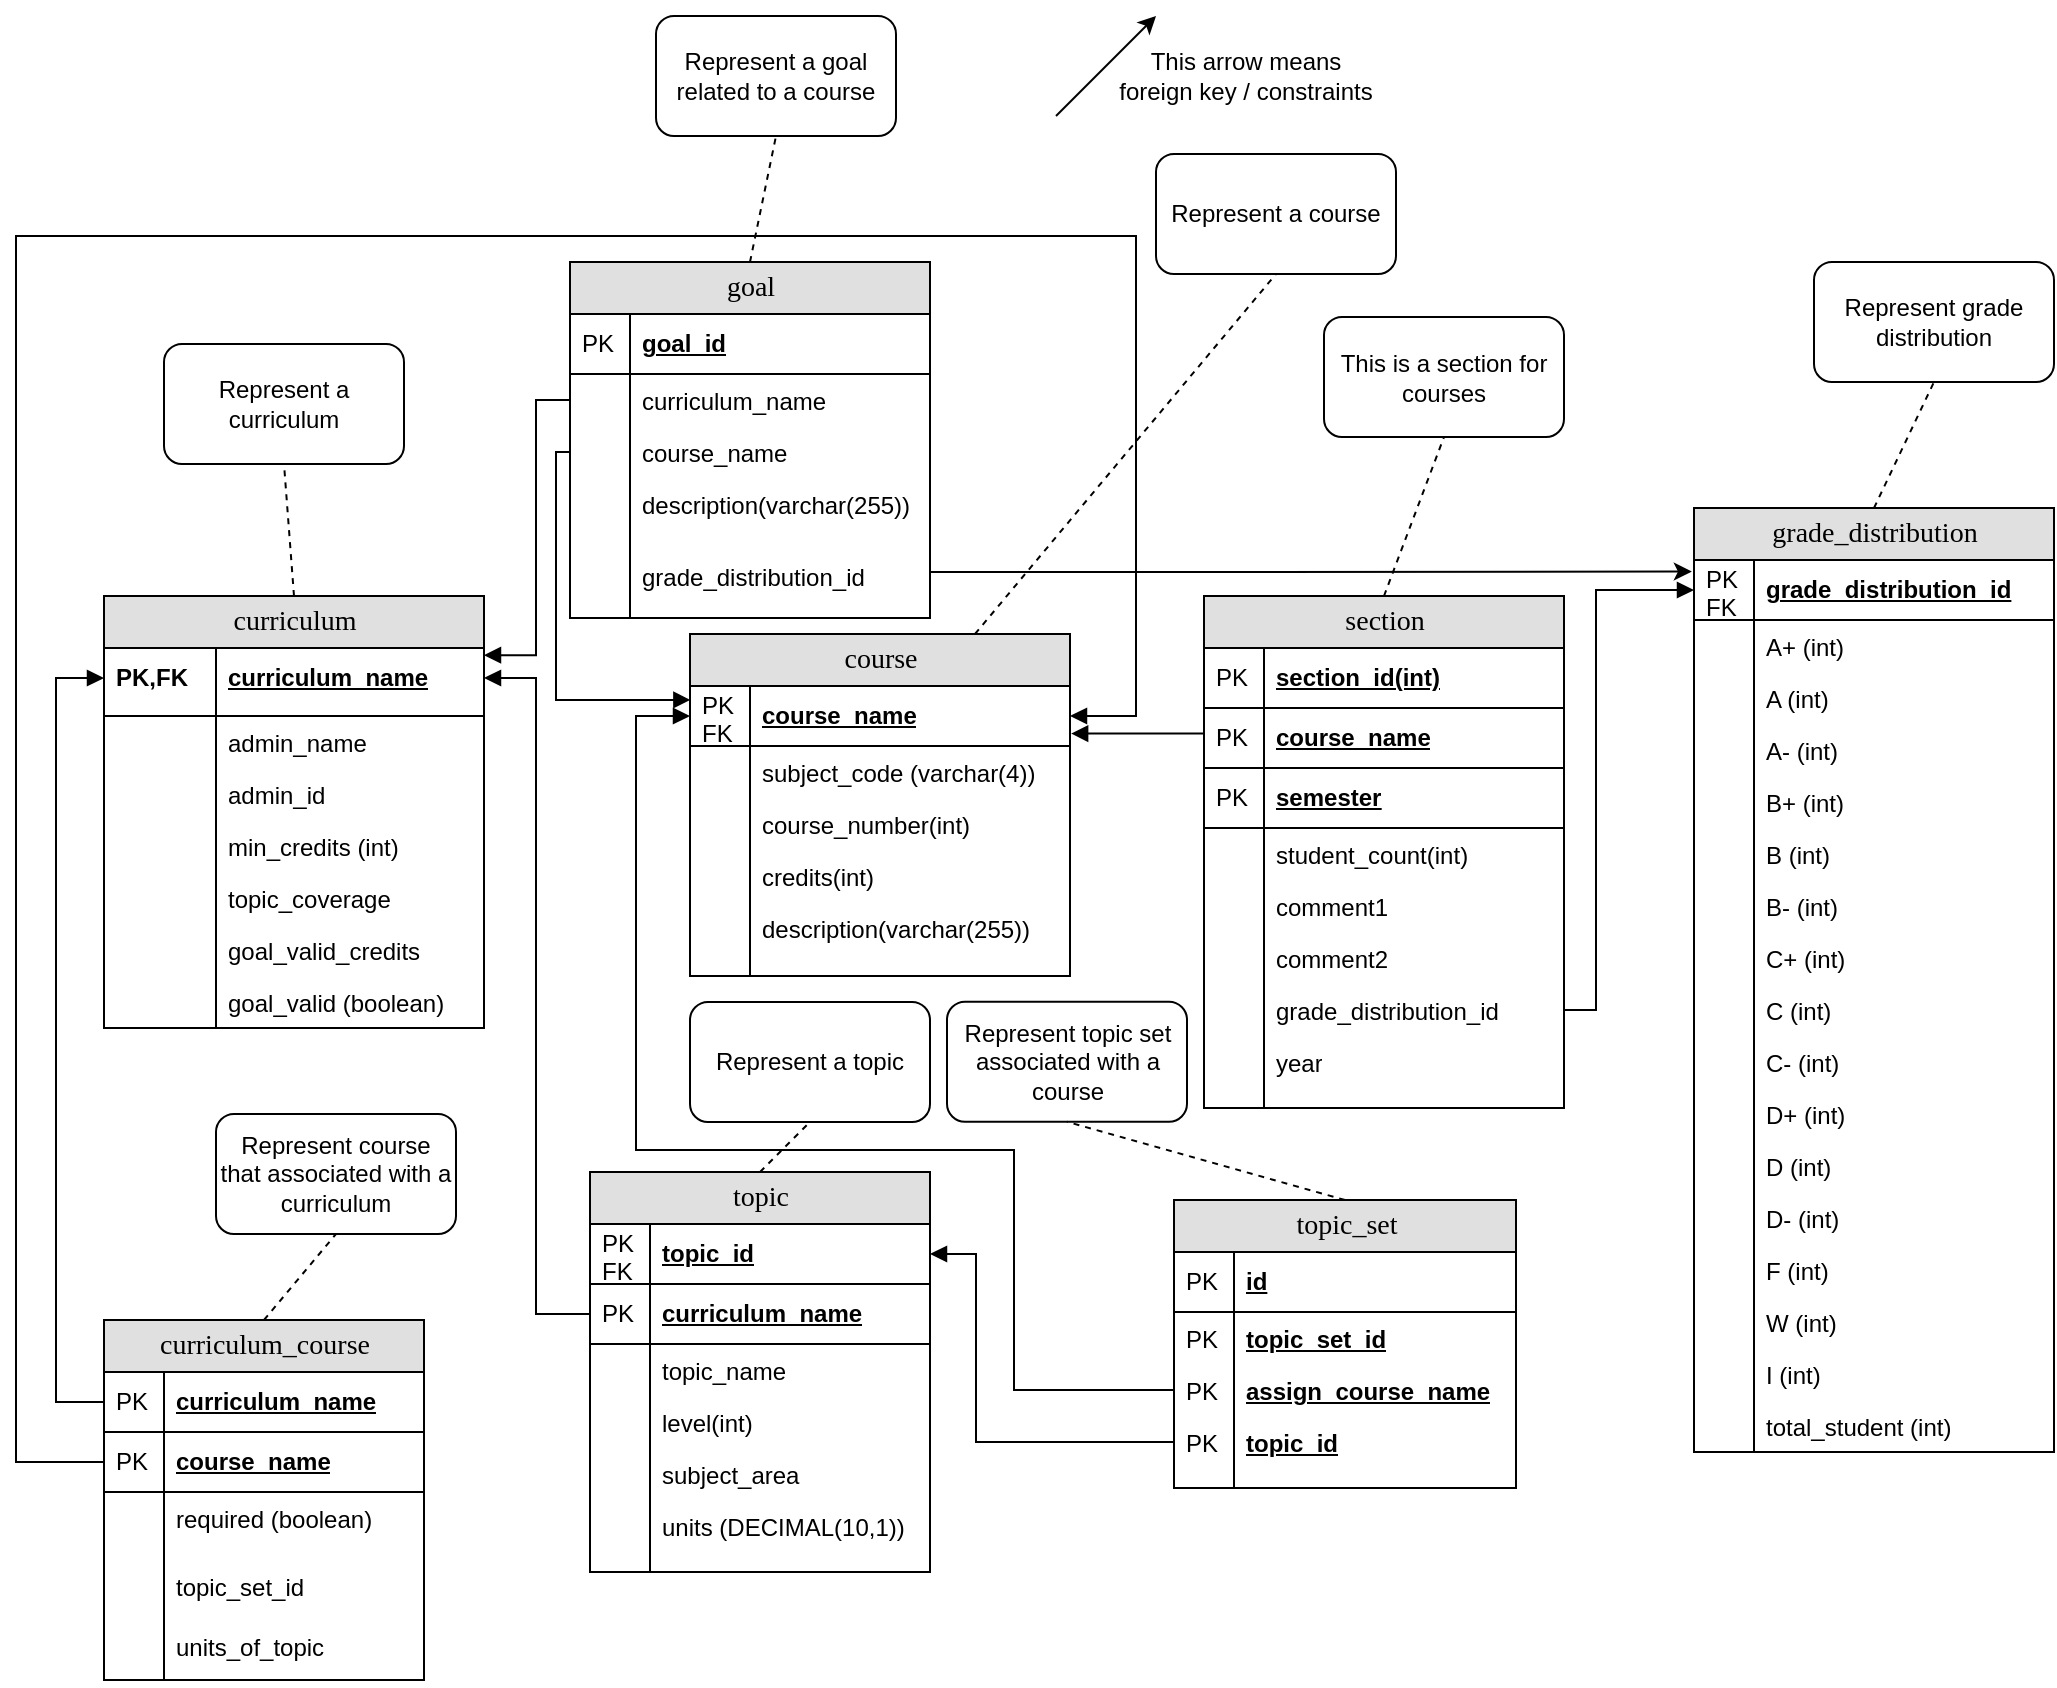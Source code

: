 <mxfile version="10.6.7"><diagram id="kvj1DBIY7q2QNVLrCE2k" name="第 1 页"><mxGraphModel dx="423" dy="550" grid="1" gridSize="10" guides="1" tooltips="1" connect="1" arrows="1" fold="1" page="1" pageScale="1" pageWidth="827" pageHeight="1169" math="0" shadow="0"><root><mxCell id="0"/><mxCell id="1" parent="0"/><mxCell id="AXNwUSOx1OEqKa5Qj3lm-1" value="curriculum" style="swimlane;html=1;fontStyle=0;childLayout=stackLayout;horizontal=1;startSize=26;fillColor=#e0e0e0;horizontalStack=0;resizeParent=1;resizeLast=0;collapsible=1;marginBottom=0;swimlaneFillColor=#ffffff;align=center;rounded=0;shadow=0;comic=0;labelBackgroundColor=none;strokeColor=#000000;strokeWidth=1;fontFamily=Verdana;fontSize=14;fontColor=#000000;" vertex="1" parent="1"><mxGeometry x="904" y="340" width="190" height="216" as="geometry"/></mxCell><mxCell id="AXNwUSOx1OEqKa5Qj3lm-2" value="curriculum_name" style="shape=partialRectangle;top=0;left=0;right=0;bottom=0;html=1;align=left;verticalAlign=middle;fillColor=none;spacingLeft=60;spacingRight=4;whiteSpace=wrap;overflow=hidden;rotatable=0;points=[[0,0.5],[1,0.5]];portConstraint=eastwest;dropTarget=0;fontStyle=5;" vertex="1" parent="AXNwUSOx1OEqKa5Qj3lm-1"><mxGeometry y="26" width="190" height="30" as="geometry"/></mxCell><mxCell id="AXNwUSOx1OEqKa5Qj3lm-3" value="PK,FK" style="shape=partialRectangle;fontStyle=1;top=0;left=0;bottom=0;html=1;fillColor=none;align=left;verticalAlign=middle;spacingLeft=4;spacingRight=4;whiteSpace=wrap;overflow=hidden;rotatable=0;points=[];portConstraint=eastwest;part=1;" vertex="1" connectable="0" parent="AXNwUSOx1OEqKa5Qj3lm-2"><mxGeometry width="56" height="30" as="geometry"/></mxCell><mxCell id="AXNwUSOx1OEqKa5Qj3lm-4" value="" style="shape=partialRectangle;top=0;left=0;right=0;bottom=1;html=1;align=left;verticalAlign=middle;fillColor=none;spacingLeft=60;spacingRight=4;whiteSpace=wrap;overflow=hidden;rotatable=0;points=[[0,0.5],[1,0.5]];portConstraint=eastwest;dropTarget=0;fontStyle=5;" vertex="1" parent="AXNwUSOx1OEqKa5Qj3lm-1"><mxGeometry y="56" width="190" height="4" as="geometry"/></mxCell><mxCell id="AXNwUSOx1OEqKa5Qj3lm-5" value="" style="shape=partialRectangle;fontStyle=1;top=0;left=0;bottom=0;html=1;fillColor=none;align=left;verticalAlign=middle;spacingLeft=4;spacingRight=4;whiteSpace=wrap;overflow=hidden;rotatable=0;points=[];portConstraint=eastwest;part=1;" vertex="1" connectable="0" parent="AXNwUSOx1OEqKa5Qj3lm-4"><mxGeometry width="56" height="4" as="geometry"/></mxCell><mxCell id="AXNwUSOx1OEqKa5Qj3lm-6" value="admin_name" style="shape=partialRectangle;top=0;left=0;right=0;bottom=0;html=1;align=left;verticalAlign=top;fillColor=none;spacingLeft=60;spacingRight=4;whiteSpace=wrap;overflow=hidden;rotatable=0;points=[[0,0.5],[1,0.5]];portConstraint=eastwest;dropTarget=0;" vertex="1" parent="AXNwUSOx1OEqKa5Qj3lm-1"><mxGeometry y="60" width="190" height="26" as="geometry"/></mxCell><mxCell id="AXNwUSOx1OEqKa5Qj3lm-7" value="" style="shape=partialRectangle;top=0;left=0;bottom=0;html=1;fillColor=none;align=left;verticalAlign=top;spacingLeft=4;spacingRight=4;whiteSpace=wrap;overflow=hidden;rotatable=0;points=[];portConstraint=eastwest;part=1;" vertex="1" connectable="0" parent="AXNwUSOx1OEqKa5Qj3lm-6"><mxGeometry width="56" height="26" as="geometry"/></mxCell><mxCell id="AXNwUSOx1OEqKa5Qj3lm-8" value="admin_id" style="shape=partialRectangle;top=0;left=0;right=0;bottom=0;html=1;align=left;verticalAlign=top;fillColor=none;spacingLeft=60;spacingRight=4;whiteSpace=wrap;overflow=hidden;rotatable=0;points=[[0,0.5],[1,0.5]];portConstraint=eastwest;dropTarget=0;" vertex="1" parent="AXNwUSOx1OEqKa5Qj3lm-1"><mxGeometry y="86" width="190" height="26" as="geometry"/></mxCell><mxCell id="AXNwUSOx1OEqKa5Qj3lm-9" value="" style="shape=partialRectangle;top=0;left=0;bottom=0;html=1;fillColor=none;align=left;verticalAlign=top;spacingLeft=4;spacingRight=4;whiteSpace=wrap;overflow=hidden;rotatable=0;points=[];portConstraint=eastwest;part=1;" vertex="1" connectable="0" parent="AXNwUSOx1OEqKa5Qj3lm-8"><mxGeometry width="56" height="26" as="geometry"/></mxCell><mxCell id="AXNwUSOx1OEqKa5Qj3lm-10" value="min_credits (int)" style="shape=partialRectangle;top=0;left=0;right=0;bottom=0;html=1;align=left;verticalAlign=top;fillColor=none;spacingLeft=60;spacingRight=4;whiteSpace=wrap;overflow=hidden;rotatable=0;points=[[0,0.5],[1,0.5]];portConstraint=eastwest;dropTarget=0;" vertex="1" parent="AXNwUSOx1OEqKa5Qj3lm-1"><mxGeometry y="112" width="190" height="26" as="geometry"/></mxCell><mxCell id="AXNwUSOx1OEqKa5Qj3lm-11" value="" style="shape=partialRectangle;top=0;left=0;bottom=0;html=1;fillColor=none;align=left;verticalAlign=top;spacingLeft=4;spacingRight=4;whiteSpace=wrap;overflow=hidden;rotatable=0;points=[];portConstraint=eastwest;part=1;" vertex="1" connectable="0" parent="AXNwUSOx1OEqKa5Qj3lm-10"><mxGeometry width="56" height="26" as="geometry"/></mxCell><mxCell id="AXNwUSOx1OEqKa5Qj3lm-12" value="topic_coverage" style="shape=partialRectangle;top=0;left=0;right=0;bottom=0;html=1;align=left;verticalAlign=top;fillColor=none;spacingLeft=60;spacingRight=4;whiteSpace=wrap;overflow=hidden;rotatable=0;points=[[0,0.5],[1,0.5]];portConstraint=eastwest;dropTarget=0;" vertex="1" parent="AXNwUSOx1OEqKa5Qj3lm-1"><mxGeometry y="138" width="190" height="26" as="geometry"/></mxCell><mxCell id="AXNwUSOx1OEqKa5Qj3lm-13" value="" style="shape=partialRectangle;top=0;left=0;bottom=0;html=1;fillColor=none;align=left;verticalAlign=top;spacingLeft=4;spacingRight=4;whiteSpace=wrap;overflow=hidden;rotatable=0;points=[];portConstraint=eastwest;part=1;" vertex="1" connectable="0" parent="AXNwUSOx1OEqKa5Qj3lm-12"><mxGeometry width="56" height="26" as="geometry"/></mxCell><mxCell id="AXNwUSOx1OEqKa5Qj3lm-14" value="goal_valid_credits" style="shape=partialRectangle;top=0;left=0;right=0;bottom=0;html=1;align=left;verticalAlign=top;fillColor=none;spacingLeft=60;spacingRight=4;whiteSpace=wrap;overflow=hidden;rotatable=0;points=[[0,0.5],[1,0.5]];portConstraint=eastwest;dropTarget=0;" vertex="1" parent="AXNwUSOx1OEqKa5Qj3lm-1"><mxGeometry y="164" width="190" height="26" as="geometry"/></mxCell><mxCell id="AXNwUSOx1OEqKa5Qj3lm-15" value="" style="shape=partialRectangle;top=0;left=0;bottom=0;html=1;fillColor=none;align=left;verticalAlign=top;spacingLeft=4;spacingRight=4;whiteSpace=wrap;overflow=hidden;rotatable=0;points=[];portConstraint=eastwest;part=1;" vertex="1" connectable="0" parent="AXNwUSOx1OEqKa5Qj3lm-14"><mxGeometry width="56" height="26" as="geometry"/></mxCell><mxCell id="AXNwUSOx1OEqKa5Qj3lm-16" value="goal_valid (boolean)" style="shape=partialRectangle;top=0;left=0;right=0;bottom=0;html=1;align=left;verticalAlign=top;fillColor=none;spacingLeft=60;spacingRight=4;whiteSpace=wrap;overflow=hidden;rotatable=0;points=[[0,0.5],[1,0.5]];portConstraint=eastwest;dropTarget=0;" vertex="1" parent="AXNwUSOx1OEqKa5Qj3lm-1"><mxGeometry y="190" width="190" height="26" as="geometry"/></mxCell><mxCell id="AXNwUSOx1OEqKa5Qj3lm-17" value="" style="shape=partialRectangle;top=0;left=0;bottom=0;html=1;fillColor=none;align=left;verticalAlign=top;spacingLeft=4;spacingRight=4;whiteSpace=wrap;overflow=hidden;rotatable=0;points=[];portConstraint=eastwest;part=1;" vertex="1" connectable="0" parent="AXNwUSOx1OEqKa5Qj3lm-16"><mxGeometry width="56" height="26" as="geometry"/></mxCell><mxCell id="AXNwUSOx1OEqKa5Qj3lm-18" value="course" style="swimlane;html=1;fontStyle=0;childLayout=stackLayout;horizontal=1;startSize=26;fillColor=#e0e0e0;horizontalStack=0;resizeParent=1;resizeLast=0;collapsible=1;marginBottom=0;swimlaneFillColor=#ffffff;align=center;rounded=0;shadow=0;comic=0;labelBackgroundColor=none;strokeColor=#000000;strokeWidth=1;fontFamily=Verdana;fontSize=14;fontColor=#000000;swimlaneLine=1;" vertex="1" parent="1"><mxGeometry x="1197" y="359" width="190" height="171" as="geometry"/></mxCell><mxCell id="AXNwUSOx1OEqKa5Qj3lm-19" value="course_name&lt;br&gt;" style="shape=partialRectangle;top=0;left=0;right=0;bottom=1;html=1;align=left;verticalAlign=middle;fillColor=none;spacingLeft=34;spacingRight=4;whiteSpace=wrap;overflow=hidden;rotatable=0;points=[[0,0.5],[1,0.5]];portConstraint=eastwest;dropTarget=0;fontStyle=5;" vertex="1" parent="AXNwUSOx1OEqKa5Qj3lm-18"><mxGeometry y="26" width="190" height="30" as="geometry"/></mxCell><mxCell id="AXNwUSOx1OEqKa5Qj3lm-20" value="PK&lt;br&gt;FK&lt;br&gt;" style="shape=partialRectangle;top=0;left=0;bottom=0;html=1;fillColor=none;align=left;verticalAlign=middle;spacingLeft=4;spacingRight=4;whiteSpace=wrap;overflow=hidden;rotatable=0;points=[];portConstraint=eastwest;part=1;" vertex="1" connectable="0" parent="AXNwUSOx1OEqKa5Qj3lm-19"><mxGeometry width="30" height="30" as="geometry"/></mxCell><mxCell id="AXNwUSOx1OEqKa5Qj3lm-21" value="subject_code (varchar(4))" style="shape=partialRectangle;top=0;left=0;right=0;bottom=0;html=1;align=left;verticalAlign=top;fillColor=none;spacingLeft=34;spacingRight=4;whiteSpace=wrap;overflow=hidden;rotatable=0;points=[[0,0.5],[1,0.5]];portConstraint=eastwest;dropTarget=0;" vertex="1" parent="AXNwUSOx1OEqKa5Qj3lm-18"><mxGeometry y="56" width="190" height="26" as="geometry"/></mxCell><mxCell id="AXNwUSOx1OEqKa5Qj3lm-22" value="" style="shape=partialRectangle;top=0;left=0;bottom=0;html=1;fillColor=none;align=left;verticalAlign=top;spacingLeft=4;spacingRight=4;whiteSpace=wrap;overflow=hidden;rotatable=0;points=[];portConstraint=eastwest;part=1;" vertex="1" connectable="0" parent="AXNwUSOx1OEqKa5Qj3lm-21"><mxGeometry width="30" height="26" as="geometry"/></mxCell><mxCell id="AXNwUSOx1OEqKa5Qj3lm-23" value="course_number(int)" style="shape=partialRectangle;top=0;left=0;right=0;bottom=0;html=1;align=left;verticalAlign=top;fillColor=none;spacingLeft=34;spacingRight=4;whiteSpace=wrap;overflow=hidden;rotatable=0;points=[[0,0.5],[1,0.5]];portConstraint=eastwest;dropTarget=0;" vertex="1" parent="AXNwUSOx1OEqKa5Qj3lm-18"><mxGeometry y="82" width="190" height="26" as="geometry"/></mxCell><mxCell id="AXNwUSOx1OEqKa5Qj3lm-24" value="" style="shape=partialRectangle;top=0;left=0;bottom=0;html=1;fillColor=none;align=left;verticalAlign=top;spacingLeft=4;spacingRight=4;whiteSpace=wrap;overflow=hidden;rotatable=0;points=[];portConstraint=eastwest;part=1;" vertex="1" connectable="0" parent="AXNwUSOx1OEqKa5Qj3lm-23"><mxGeometry width="30" height="26" as="geometry"/></mxCell><mxCell id="AXNwUSOx1OEqKa5Qj3lm-25" value="credits(int)" style="shape=partialRectangle;top=0;left=0;right=0;bottom=0;html=1;align=left;verticalAlign=top;fillColor=none;spacingLeft=34;spacingRight=4;whiteSpace=wrap;overflow=hidden;rotatable=0;points=[[0,0.5],[1,0.5]];portConstraint=eastwest;dropTarget=0;" vertex="1" parent="AXNwUSOx1OEqKa5Qj3lm-18"><mxGeometry y="108" width="190" height="26" as="geometry"/></mxCell><mxCell id="AXNwUSOx1OEqKa5Qj3lm-26" value="" style="shape=partialRectangle;top=0;left=0;bottom=0;html=1;fillColor=none;align=left;verticalAlign=top;spacingLeft=4;spacingRight=4;whiteSpace=wrap;overflow=hidden;rotatable=0;points=[];portConstraint=eastwest;part=1;" vertex="1" connectable="0" parent="AXNwUSOx1OEqKa5Qj3lm-25"><mxGeometry width="30" height="26" as="geometry"/></mxCell><mxCell id="AXNwUSOx1OEqKa5Qj3lm-27" value="description(varchar(255))&lt;br&gt;&lt;br&gt;" style="shape=partialRectangle;top=0;left=0;right=0;bottom=0;html=1;align=left;verticalAlign=top;fillColor=none;spacingLeft=34;spacingRight=4;whiteSpace=wrap;overflow=hidden;rotatable=0;points=[[0,0.5],[1,0.5]];portConstraint=eastwest;dropTarget=0;" vertex="1" parent="AXNwUSOx1OEqKa5Qj3lm-18"><mxGeometry y="134" width="190" height="26" as="geometry"/></mxCell><mxCell id="AXNwUSOx1OEqKa5Qj3lm-28" value="" style="shape=partialRectangle;top=0;left=0;bottom=0;html=1;fillColor=none;align=left;verticalAlign=top;spacingLeft=4;spacingRight=4;whiteSpace=wrap;overflow=hidden;rotatable=0;points=[];portConstraint=eastwest;part=1;" vertex="1" connectable="0" parent="AXNwUSOx1OEqKa5Qj3lm-27"><mxGeometry width="30" height="26" as="geometry"/></mxCell><mxCell id="AXNwUSOx1OEqKa5Qj3lm-29" value="" style="shape=partialRectangle;top=0;left=0;right=0;bottom=0;html=1;align=left;verticalAlign=top;fillColor=none;spacingLeft=34;spacingRight=4;whiteSpace=wrap;overflow=hidden;rotatable=0;points=[[0,0.5],[1,0.5]];portConstraint=eastwest;dropTarget=0;" vertex="1" parent="AXNwUSOx1OEqKa5Qj3lm-18"><mxGeometry y="160" width="190" height="10" as="geometry"/></mxCell><mxCell id="AXNwUSOx1OEqKa5Qj3lm-30" value="" style="shape=partialRectangle;top=0;left=0;bottom=0;html=1;fillColor=none;align=left;verticalAlign=top;spacingLeft=4;spacingRight=4;whiteSpace=wrap;overflow=hidden;rotatable=0;points=[];portConstraint=eastwest;part=1;" vertex="1" connectable="0" parent="AXNwUSOx1OEqKa5Qj3lm-29"><mxGeometry width="30" height="10" as="geometry"/></mxCell><mxCell id="AXNwUSOx1OEqKa5Qj3lm-31" value="topic" style="swimlane;html=1;fontStyle=0;childLayout=stackLayout;horizontal=1;startSize=26;fillColor=#e0e0e0;horizontalStack=0;resizeParent=1;resizeLast=0;collapsible=1;marginBottom=0;swimlaneFillColor=#ffffff;align=center;rounded=0;shadow=0;comic=0;labelBackgroundColor=none;strokeColor=#000000;strokeWidth=1;fontFamily=Verdana;fontSize=14;fontColor=#000000;" vertex="1" parent="1"><mxGeometry x="1147" y="628" width="170" height="200" as="geometry"/></mxCell><mxCell id="AXNwUSOx1OEqKa5Qj3lm-32" value="topic_id&lt;br&gt;" style="shape=partialRectangle;top=0;left=0;right=0;bottom=1;html=1;align=left;verticalAlign=middle;fillColor=none;spacingLeft=34;spacingRight=4;whiteSpace=wrap;overflow=hidden;rotatable=0;points=[[0,0.5],[1,0.5]];portConstraint=eastwest;dropTarget=0;fontStyle=5;" vertex="1" parent="AXNwUSOx1OEqKa5Qj3lm-31"><mxGeometry y="26" width="170" height="30" as="geometry"/></mxCell><mxCell id="AXNwUSOx1OEqKa5Qj3lm-33" value="PK&lt;br&gt;FK&lt;br&gt;" style="shape=partialRectangle;top=0;left=0;bottom=0;html=1;fillColor=none;align=left;verticalAlign=middle;spacingLeft=4;spacingRight=4;whiteSpace=wrap;overflow=hidden;rotatable=0;points=[];portConstraint=eastwest;part=1;" vertex="1" connectable="0" parent="AXNwUSOx1OEqKa5Qj3lm-32"><mxGeometry width="30" height="30" as="geometry"/></mxCell><mxCell id="AXNwUSOx1OEqKa5Qj3lm-34" value="curriculum_name&lt;br&gt;" style="shape=partialRectangle;top=0;left=0;right=0;bottom=1;html=1;align=left;verticalAlign=middle;fillColor=none;spacingLeft=34;spacingRight=4;whiteSpace=wrap;overflow=hidden;rotatable=0;points=[[0,0.5],[1,0.5]];portConstraint=eastwest;dropTarget=0;fontStyle=5;" vertex="1" parent="AXNwUSOx1OEqKa5Qj3lm-31"><mxGeometry y="56" width="170" height="30" as="geometry"/></mxCell><mxCell id="AXNwUSOx1OEqKa5Qj3lm-35" value="PK&lt;br&gt;" style="shape=partialRectangle;top=0;left=0;bottom=0;html=1;fillColor=none;align=left;verticalAlign=middle;spacingLeft=4;spacingRight=4;whiteSpace=wrap;overflow=hidden;rotatable=0;points=[];portConstraint=eastwest;part=1;" vertex="1" connectable="0" parent="AXNwUSOx1OEqKa5Qj3lm-34"><mxGeometry width="30" height="30" as="geometry"/></mxCell><mxCell id="AXNwUSOx1OEqKa5Qj3lm-36" value="topic_name" style="shape=partialRectangle;top=0;left=0;right=0;bottom=0;html=1;align=left;verticalAlign=top;fillColor=none;spacingLeft=34;spacingRight=4;whiteSpace=wrap;overflow=hidden;rotatable=0;points=[[0,0.5],[1,0.5]];portConstraint=eastwest;dropTarget=0;" vertex="1" parent="AXNwUSOx1OEqKa5Qj3lm-31"><mxGeometry y="86" width="170" height="26" as="geometry"/></mxCell><mxCell id="AXNwUSOx1OEqKa5Qj3lm-37" value="" style="shape=partialRectangle;top=0;left=0;bottom=0;html=1;fillColor=none;align=left;verticalAlign=top;spacingLeft=4;spacingRight=4;whiteSpace=wrap;overflow=hidden;rotatable=0;points=[];portConstraint=eastwest;part=1;" vertex="1" connectable="0" parent="AXNwUSOx1OEqKa5Qj3lm-36"><mxGeometry width="30" height="26" as="geometry"/></mxCell><mxCell id="AXNwUSOx1OEqKa5Qj3lm-38" value="level(int)" style="shape=partialRectangle;top=0;left=0;right=0;bottom=0;html=1;align=left;verticalAlign=top;fillColor=none;spacingLeft=34;spacingRight=4;whiteSpace=wrap;overflow=hidden;rotatable=0;points=[[0,0.5],[1,0.5]];portConstraint=eastwest;dropTarget=0;" vertex="1" parent="AXNwUSOx1OEqKa5Qj3lm-31"><mxGeometry y="112" width="170" height="26" as="geometry"/></mxCell><mxCell id="AXNwUSOx1OEqKa5Qj3lm-39" value="" style="shape=partialRectangle;top=0;left=0;bottom=0;html=1;fillColor=none;align=left;verticalAlign=top;spacingLeft=4;spacingRight=4;whiteSpace=wrap;overflow=hidden;rotatable=0;points=[];portConstraint=eastwest;part=1;" vertex="1" connectable="0" parent="AXNwUSOx1OEqKa5Qj3lm-38"><mxGeometry width="30" height="26" as="geometry"/></mxCell><mxCell id="AXNwUSOx1OEqKa5Qj3lm-40" value="subject_area" style="shape=partialRectangle;top=0;left=0;right=0;bottom=0;html=1;align=left;verticalAlign=top;fillColor=none;spacingLeft=34;spacingRight=4;whiteSpace=wrap;overflow=hidden;rotatable=0;points=[[0,0.5],[1,0.5]];portConstraint=eastwest;dropTarget=0;" vertex="1" parent="AXNwUSOx1OEqKa5Qj3lm-31"><mxGeometry y="138" width="170" height="26" as="geometry"/></mxCell><mxCell id="AXNwUSOx1OEqKa5Qj3lm-41" value="" style="shape=partialRectangle;top=0;left=0;bottom=0;html=1;fillColor=none;align=left;verticalAlign=top;spacingLeft=4;spacingRight=4;whiteSpace=wrap;overflow=hidden;rotatable=0;points=[];portConstraint=eastwest;part=1;" vertex="1" connectable="0" parent="AXNwUSOx1OEqKa5Qj3lm-40"><mxGeometry width="30" height="26" as="geometry"/></mxCell><mxCell id="AXNwUSOx1OEqKa5Qj3lm-42" value="units (DECIMAL(10,1))" style="shape=partialRectangle;top=0;left=0;right=0;bottom=0;html=1;align=left;verticalAlign=top;fillColor=none;spacingLeft=34;spacingRight=4;whiteSpace=wrap;overflow=hidden;rotatable=0;points=[[0,0.5],[1,0.5]];portConstraint=eastwest;dropTarget=0;" vertex="1" parent="AXNwUSOx1OEqKa5Qj3lm-31"><mxGeometry y="164" width="170" height="26" as="geometry"/></mxCell><mxCell id="AXNwUSOx1OEqKa5Qj3lm-43" value="" style="shape=partialRectangle;top=0;left=0;bottom=0;html=1;fillColor=none;align=left;verticalAlign=top;spacingLeft=4;spacingRight=4;whiteSpace=wrap;overflow=hidden;rotatable=0;points=[];portConstraint=eastwest;part=1;" vertex="1" connectable="0" parent="AXNwUSOx1OEqKa5Qj3lm-42"><mxGeometry width="30" height="26" as="geometry"/></mxCell><mxCell id="AXNwUSOx1OEqKa5Qj3lm-44" value="" style="shape=partialRectangle;top=0;left=0;right=0;bottom=0;html=1;align=left;verticalAlign=top;fillColor=none;spacingLeft=34;spacingRight=4;whiteSpace=wrap;overflow=hidden;rotatable=0;points=[[0,0.5],[1,0.5]];portConstraint=eastwest;dropTarget=0;" vertex="1" parent="AXNwUSOx1OEqKa5Qj3lm-31"><mxGeometry y="190" width="170" height="10" as="geometry"/></mxCell><mxCell id="AXNwUSOx1OEqKa5Qj3lm-45" value="" style="shape=partialRectangle;top=0;left=0;bottom=0;html=1;fillColor=none;align=left;verticalAlign=top;spacingLeft=4;spacingRight=4;whiteSpace=wrap;overflow=hidden;rotatable=0;points=[];portConstraint=eastwest;part=1;" vertex="1" connectable="0" parent="AXNwUSOx1OEqKa5Qj3lm-44"><mxGeometry width="30" height="10" as="geometry"/></mxCell><mxCell id="AXNwUSOx1OEqKa5Qj3lm-46" value="topic_set" style="swimlane;html=1;fontStyle=0;childLayout=stackLayout;horizontal=1;startSize=26;fillColor=#e0e0e0;horizontalStack=0;resizeParent=1;resizeLast=0;collapsible=1;marginBottom=0;swimlaneFillColor=#ffffff;align=center;rounded=0;shadow=0;comic=0;labelBackgroundColor=none;strokeColor=#000000;strokeWidth=1;fontFamily=Verdana;fontSize=14;fontColor=#000000;" vertex="1" parent="1"><mxGeometry x="1439" y="642" width="171" height="144" as="geometry"/></mxCell><mxCell id="AXNwUSOx1OEqKa5Qj3lm-47" value="id" style="shape=partialRectangle;top=0;left=0;right=0;bottom=1;html=1;align=left;verticalAlign=middle;fillColor=none;spacingLeft=34;spacingRight=4;whiteSpace=wrap;overflow=hidden;rotatable=0;points=[[0,0.5],[1,0.5]];portConstraint=eastwest;dropTarget=0;fontStyle=5;" vertex="1" parent="AXNwUSOx1OEqKa5Qj3lm-46"><mxGeometry y="26" width="171" height="30" as="geometry"/></mxCell><mxCell id="AXNwUSOx1OEqKa5Qj3lm-48" value="PK&lt;br&gt;" style="shape=partialRectangle;top=0;left=0;bottom=0;html=1;fillColor=none;align=left;verticalAlign=middle;spacingLeft=4;spacingRight=4;whiteSpace=wrap;overflow=hidden;rotatable=0;points=[];portConstraint=eastwest;part=1;" vertex="1" connectable="0" parent="AXNwUSOx1OEqKa5Qj3lm-47"><mxGeometry width="30" height="30" as="geometry"/></mxCell><mxCell id="AXNwUSOx1OEqKa5Qj3lm-49" value="topic_set_id&lt;br&gt;" style="shape=partialRectangle;top=0;left=0;right=0;bottom=0;html=1;align=left;verticalAlign=top;fillColor=none;spacingLeft=34;spacingRight=4;whiteSpace=wrap;overflow=hidden;rotatable=0;points=[[0,0.5],[1,0.5]];portConstraint=eastwest;dropTarget=0;fontStyle=5" vertex="1" parent="AXNwUSOx1OEqKa5Qj3lm-46"><mxGeometry y="56" width="171" height="26" as="geometry"/></mxCell><mxCell id="AXNwUSOx1OEqKa5Qj3lm-50" value="PK" style="shape=partialRectangle;top=0;left=0;bottom=0;html=1;fillColor=none;align=left;verticalAlign=top;spacingLeft=4;spacingRight=4;whiteSpace=wrap;overflow=hidden;rotatable=0;points=[];portConstraint=eastwest;part=1;" vertex="1" connectable="0" parent="AXNwUSOx1OEqKa5Qj3lm-49"><mxGeometry width="30" height="26" as="geometry"/></mxCell><mxCell id="AXNwUSOx1OEqKa5Qj3lm-51" value="assign_course_name&lt;br&gt;" style="shape=partialRectangle;top=0;left=0;right=0;bottom=0;html=1;align=left;verticalAlign=top;fillColor=none;spacingLeft=34;spacingRight=4;whiteSpace=wrap;overflow=hidden;rotatable=0;points=[[0,0.5],[1,0.5]];portConstraint=eastwest;dropTarget=0;fontStyle=5" vertex="1" parent="AXNwUSOx1OEqKa5Qj3lm-46"><mxGeometry y="82" width="171" height="26" as="geometry"/></mxCell><mxCell id="AXNwUSOx1OEqKa5Qj3lm-52" value="PK" style="shape=partialRectangle;top=0;left=0;bottom=0;html=1;fillColor=none;align=left;verticalAlign=top;spacingLeft=4;spacingRight=4;whiteSpace=wrap;overflow=hidden;rotatable=0;points=[];portConstraint=eastwest;part=1;" vertex="1" connectable="0" parent="AXNwUSOx1OEqKa5Qj3lm-51"><mxGeometry width="30" height="26" as="geometry"/></mxCell><mxCell id="AXNwUSOx1OEqKa5Qj3lm-53" value="topic_id&lt;br&gt;" style="shape=partialRectangle;top=0;left=0;right=0;bottom=0;html=1;align=left;verticalAlign=top;fillColor=none;spacingLeft=34;spacingRight=4;whiteSpace=wrap;overflow=hidden;rotatable=0;points=[[0,0.5],[1,0.5]];portConstraint=eastwest;dropTarget=0;fontStyle=5" vertex="1" parent="AXNwUSOx1OEqKa5Qj3lm-46"><mxGeometry y="108" width="171" height="26" as="geometry"/></mxCell><mxCell id="AXNwUSOx1OEqKa5Qj3lm-54" value="PK" style="shape=partialRectangle;top=0;left=0;bottom=0;html=1;fillColor=none;align=left;verticalAlign=top;spacingLeft=4;spacingRight=4;whiteSpace=wrap;overflow=hidden;rotatable=0;points=[];portConstraint=eastwest;part=1;" vertex="1" connectable="0" parent="AXNwUSOx1OEqKa5Qj3lm-53"><mxGeometry width="30" height="26" as="geometry"/></mxCell><mxCell id="AXNwUSOx1OEqKa5Qj3lm-55" value="" style="shape=partialRectangle;top=0;left=0;right=0;bottom=0;html=1;align=left;verticalAlign=top;fillColor=none;spacingLeft=34;spacingRight=4;whiteSpace=wrap;overflow=hidden;rotatable=0;points=[[0,0.5],[1,0.5]];portConstraint=eastwest;dropTarget=0;" vertex="1" parent="AXNwUSOx1OEqKa5Qj3lm-46"><mxGeometry y="134" width="171" height="10" as="geometry"/></mxCell><mxCell id="AXNwUSOx1OEqKa5Qj3lm-56" value="" style="shape=partialRectangle;top=0;left=0;bottom=0;html=1;fillColor=none;align=left;verticalAlign=top;spacingLeft=4;spacingRight=4;whiteSpace=wrap;overflow=hidden;rotatable=0;points=[];portConstraint=eastwest;part=1;" vertex="1" connectable="0" parent="AXNwUSOx1OEqKa5Qj3lm-55"><mxGeometry width="30" height="10" as="geometry"/></mxCell><mxCell id="AXNwUSOx1OEqKa5Qj3lm-57" value="curriculum_course" style="swimlane;html=1;fontStyle=0;childLayout=stackLayout;horizontal=1;startSize=26;fillColor=#e0e0e0;horizontalStack=0;resizeParent=1;resizeLast=0;collapsible=1;marginBottom=0;swimlaneFillColor=#ffffff;align=center;rounded=0;shadow=0;comic=0;labelBackgroundColor=none;strokeColor=#000000;strokeWidth=1;fontFamily=Verdana;fontSize=14;fontColor=#000000;" vertex="1" parent="1"><mxGeometry x="904" y="702" width="160" height="180" as="geometry"/></mxCell><mxCell id="AXNwUSOx1OEqKa5Qj3lm-58" value="curriculum_name&lt;br&gt;" style="shape=partialRectangle;top=0;left=0;right=0;bottom=1;html=1;align=left;verticalAlign=middle;fillColor=none;spacingLeft=34;spacingRight=4;whiteSpace=wrap;overflow=hidden;rotatable=0;points=[[0,0.5],[1,0.5]];portConstraint=eastwest;dropTarget=0;fontStyle=5;" vertex="1" parent="AXNwUSOx1OEqKa5Qj3lm-57"><mxGeometry y="26" width="160" height="30" as="geometry"/></mxCell><mxCell id="AXNwUSOx1OEqKa5Qj3lm-59" value="PK" style="shape=partialRectangle;top=0;left=0;bottom=0;html=1;fillColor=none;align=left;verticalAlign=middle;spacingLeft=4;spacingRight=4;whiteSpace=wrap;overflow=hidden;rotatable=0;points=[];portConstraint=eastwest;part=1;" vertex="1" connectable="0" parent="AXNwUSOx1OEqKa5Qj3lm-58"><mxGeometry width="30" height="30" as="geometry"/></mxCell><mxCell id="AXNwUSOx1OEqKa5Qj3lm-60" value="course_name&lt;br&gt;" style="shape=partialRectangle;top=0;left=0;right=0;bottom=1;html=1;align=left;verticalAlign=middle;fillColor=none;spacingLeft=34;spacingRight=4;whiteSpace=wrap;overflow=hidden;rotatable=0;points=[[0,0.5],[1,0.5]];portConstraint=eastwest;dropTarget=0;fontStyle=5;" vertex="1" parent="AXNwUSOx1OEqKa5Qj3lm-57"><mxGeometry y="56" width="160" height="30" as="geometry"/></mxCell><mxCell id="AXNwUSOx1OEqKa5Qj3lm-61" value="PK" style="shape=partialRectangle;top=0;left=0;bottom=0;html=1;fillColor=none;align=left;verticalAlign=middle;spacingLeft=4;spacingRight=4;whiteSpace=wrap;overflow=hidden;rotatable=0;points=[];portConstraint=eastwest;part=1;" vertex="1" connectable="0" parent="AXNwUSOx1OEqKa5Qj3lm-60"><mxGeometry width="30" height="30" as="geometry"/></mxCell><mxCell id="AXNwUSOx1OEqKa5Qj3lm-62" value="required (boolean)" style="shape=partialRectangle;top=0;left=0;right=0;bottom=0;html=1;align=left;verticalAlign=top;fillColor=none;spacingLeft=34;spacingRight=4;whiteSpace=wrap;overflow=hidden;rotatable=0;points=[[0,0.5],[1,0.5]];portConstraint=eastwest;dropTarget=0;" vertex="1" parent="AXNwUSOx1OEqKa5Qj3lm-57"><mxGeometry y="86" width="160" height="34" as="geometry"/></mxCell><mxCell id="AXNwUSOx1OEqKa5Qj3lm-63" value="" style="shape=partialRectangle;top=0;left=0;bottom=0;html=1;fillColor=none;align=left;verticalAlign=top;spacingLeft=4;spacingRight=4;whiteSpace=wrap;overflow=hidden;rotatable=0;points=[];portConstraint=eastwest;part=1;" vertex="1" connectable="0" parent="AXNwUSOx1OEqKa5Qj3lm-62"><mxGeometry width="30" height="34" as="geometry"/></mxCell><mxCell id="AXNwUSOx1OEqKa5Qj3lm-64" value="topic_set_id" style="shape=partialRectangle;top=0;left=0;right=0;bottom=0;html=1;align=left;verticalAlign=top;fillColor=none;spacingLeft=34;spacingRight=4;whiteSpace=wrap;overflow=hidden;rotatable=0;points=[[0,0.5],[1,0.5]];portConstraint=eastwest;dropTarget=0;" vertex="1" parent="AXNwUSOx1OEqKa5Qj3lm-57"><mxGeometry y="120" width="160" height="30" as="geometry"/></mxCell><mxCell id="AXNwUSOx1OEqKa5Qj3lm-65" value="" style="shape=partialRectangle;top=0;left=0;bottom=0;html=1;fillColor=none;align=left;verticalAlign=top;spacingLeft=4;spacingRight=4;whiteSpace=wrap;overflow=hidden;rotatable=0;points=[];portConstraint=eastwest;part=1;" vertex="1" connectable="0" parent="AXNwUSOx1OEqKa5Qj3lm-64"><mxGeometry width="30" height="30" as="geometry"/></mxCell><mxCell id="AXNwUSOx1OEqKa5Qj3lm-66" value="units_of_topic" style="shape=partialRectangle;top=0;left=0;right=0;bottom=0;html=1;align=left;verticalAlign=top;fillColor=none;spacingLeft=34;spacingRight=4;whiteSpace=wrap;overflow=hidden;rotatable=0;points=[[0,0.5],[1,0.5]];portConstraint=eastwest;dropTarget=0;" vertex="1" parent="AXNwUSOx1OEqKa5Qj3lm-57"><mxGeometry y="150" width="160" height="30" as="geometry"/></mxCell><mxCell id="AXNwUSOx1OEqKa5Qj3lm-67" value="" style="shape=partialRectangle;top=0;left=0;bottom=0;html=1;fillColor=none;align=left;verticalAlign=top;spacingLeft=4;spacingRight=4;whiteSpace=wrap;overflow=hidden;rotatable=0;points=[];portConstraint=eastwest;part=1;" vertex="1" connectable="0" parent="AXNwUSOx1OEqKa5Qj3lm-66"><mxGeometry width="30" height="30" as="geometry"/></mxCell><mxCell id="AXNwUSOx1OEqKa5Qj3lm-68" value="goal" style="swimlane;html=1;fontStyle=0;childLayout=stackLayout;horizontal=1;startSize=26;fillColor=#e0e0e0;horizontalStack=0;resizeParent=1;resizeLast=0;collapsible=1;marginBottom=0;swimlaneFillColor=#ffffff;align=center;rounded=0;shadow=0;comic=0;labelBackgroundColor=none;strokeColor=#000000;strokeWidth=1;fontFamily=Verdana;fontSize=14;fontColor=#000000;swimlaneLine=1;" vertex="1" parent="1"><mxGeometry x="1137" y="173" width="180" height="178" as="geometry"/></mxCell><mxCell id="AXNwUSOx1OEqKa5Qj3lm-69" value="goal_id" style="shape=partialRectangle;top=0;left=0;right=0;bottom=1;html=1;align=left;verticalAlign=middle;fillColor=none;spacingLeft=34;spacingRight=4;whiteSpace=wrap;overflow=hidden;rotatable=0;points=[[0,0.5],[1,0.5]];portConstraint=eastwest;dropTarget=0;fontStyle=5;" vertex="1" parent="AXNwUSOx1OEqKa5Qj3lm-68"><mxGeometry y="26" width="180" height="30" as="geometry"/></mxCell><mxCell id="AXNwUSOx1OEqKa5Qj3lm-70" value="PK&lt;br&gt;" style="shape=partialRectangle;top=0;left=0;bottom=0;html=1;fillColor=none;align=left;verticalAlign=middle;spacingLeft=4;spacingRight=4;whiteSpace=wrap;overflow=hidden;rotatable=0;points=[];portConstraint=eastwest;part=1;" vertex="1" connectable="0" parent="AXNwUSOx1OEqKa5Qj3lm-69"><mxGeometry width="30" height="30" as="geometry"/></mxCell><mxCell id="AXNwUSOx1OEqKa5Qj3lm-71" value="curriculum_name" style="shape=partialRectangle;top=0;left=0;right=0;bottom=0;html=1;align=left;verticalAlign=top;fillColor=none;spacingLeft=34;spacingRight=4;whiteSpace=wrap;overflow=hidden;rotatable=0;points=[[0,0.5],[1,0.5]];portConstraint=eastwest;dropTarget=0;" vertex="1" parent="AXNwUSOx1OEqKa5Qj3lm-68"><mxGeometry y="56" width="180" height="26" as="geometry"/></mxCell><mxCell id="AXNwUSOx1OEqKa5Qj3lm-72" value="" style="shape=partialRectangle;top=0;left=0;bottom=0;html=1;fillColor=none;align=left;verticalAlign=top;spacingLeft=4;spacingRight=4;whiteSpace=wrap;overflow=hidden;rotatable=0;points=[];portConstraint=eastwest;part=1;" vertex="1" connectable="0" parent="AXNwUSOx1OEqKa5Qj3lm-71"><mxGeometry width="30" height="26" as="geometry"/></mxCell><mxCell id="AXNwUSOx1OEqKa5Qj3lm-73" value="course_name" style="shape=partialRectangle;top=0;left=0;right=0;bottom=0;html=1;align=left;verticalAlign=top;fillColor=none;spacingLeft=34;spacingRight=4;whiteSpace=wrap;overflow=hidden;rotatable=0;points=[[0,0.5],[1,0.5]];portConstraint=eastwest;dropTarget=0;" vertex="1" parent="AXNwUSOx1OEqKa5Qj3lm-68"><mxGeometry y="82" width="180" height="26" as="geometry"/></mxCell><mxCell id="AXNwUSOx1OEqKa5Qj3lm-74" value="" style="shape=partialRectangle;top=0;left=0;bottom=0;html=1;fillColor=none;align=left;verticalAlign=top;spacingLeft=4;spacingRight=4;whiteSpace=wrap;overflow=hidden;rotatable=0;points=[];portConstraint=eastwest;part=1;" vertex="1" connectable="0" parent="AXNwUSOx1OEqKa5Qj3lm-73"><mxGeometry width="30" height="26" as="geometry"/></mxCell><mxCell id="AXNwUSOx1OEqKa5Qj3lm-75" value="description(varchar(255))" style="shape=partialRectangle;top=0;left=0;right=0;bottom=0;html=1;align=left;verticalAlign=top;fillColor=none;spacingLeft=34;spacingRight=4;whiteSpace=wrap;overflow=hidden;rotatable=0;points=[[0,0.5],[1,0.5]];portConstraint=eastwest;dropTarget=0;" vertex="1" parent="AXNwUSOx1OEqKa5Qj3lm-68"><mxGeometry y="108" width="180" height="26" as="geometry"/></mxCell><mxCell id="AXNwUSOx1OEqKa5Qj3lm-76" value="" style="shape=partialRectangle;top=0;left=0;bottom=0;html=1;fillColor=none;align=left;verticalAlign=top;spacingLeft=4;spacingRight=4;whiteSpace=wrap;overflow=hidden;rotatable=0;points=[];portConstraint=eastwest;part=1;" vertex="1" connectable="0" parent="AXNwUSOx1OEqKa5Qj3lm-75"><mxGeometry width="30" height="26" as="geometry"/></mxCell><mxCell id="AXNwUSOx1OEqKa5Qj3lm-77" value="" style="shape=partialRectangle;top=0;left=0;right=0;bottom=0;html=1;align=left;verticalAlign=top;fillColor=none;spacingLeft=34;spacingRight=4;whiteSpace=wrap;overflow=hidden;rotatable=0;points=[[0,0.5],[1,0.5]];portConstraint=eastwest;dropTarget=0;" vertex="1" parent="AXNwUSOx1OEqKa5Qj3lm-68"><mxGeometry y="134" width="180" height="10" as="geometry"/></mxCell><mxCell id="AXNwUSOx1OEqKa5Qj3lm-78" value="" style="shape=partialRectangle;top=0;left=0;bottom=0;html=1;fillColor=none;align=left;verticalAlign=top;spacingLeft=4;spacingRight=4;whiteSpace=wrap;overflow=hidden;rotatable=0;points=[];portConstraint=eastwest;part=1;" vertex="1" connectable="0" parent="AXNwUSOx1OEqKa5Qj3lm-77"><mxGeometry width="30" height="10" as="geometry"/></mxCell><mxCell id="AXNwUSOx1OEqKa5Qj3lm-79" value="grade_distribution_id" style="shape=partialRectangle;top=0;left=0;right=0;bottom=0;html=1;align=left;verticalAlign=top;fillColor=none;spacingLeft=34;spacingRight=4;whiteSpace=wrap;overflow=hidden;rotatable=0;points=[[0,0.5],[1,0.5]];portConstraint=eastwest;dropTarget=0;" vertex="1" parent="AXNwUSOx1OEqKa5Qj3lm-68"><mxGeometry y="144" width="180" height="34" as="geometry"/></mxCell><mxCell id="AXNwUSOx1OEqKa5Qj3lm-80" value="" style="shape=partialRectangle;top=0;left=0;bottom=0;html=1;fillColor=none;align=left;verticalAlign=top;spacingLeft=4;spacingRight=4;whiteSpace=wrap;overflow=hidden;rotatable=0;points=[];portConstraint=eastwest;part=1;" vertex="1" connectable="0" parent="AXNwUSOx1OEqKa5Qj3lm-79"><mxGeometry width="30" height="34.0" as="geometry"/></mxCell><mxCell id="AXNwUSOx1OEqKa5Qj3lm-81" value="section" style="swimlane;html=1;fontStyle=0;childLayout=stackLayout;horizontal=1;startSize=26;fillColor=#e0e0e0;horizontalStack=0;resizeParent=1;resizeLast=0;collapsible=1;marginBottom=0;swimlaneFillColor=#ffffff;align=center;rounded=0;shadow=0;comic=0;labelBackgroundColor=none;strokeColor=#000000;strokeWidth=1;fontFamily=Verdana;fontSize=14;fontColor=#000000;swimlaneLine=1;" vertex="1" parent="1"><mxGeometry x="1454" y="340" width="180" height="256" as="geometry"/></mxCell><mxCell id="AXNwUSOx1OEqKa5Qj3lm-82" value="section_id(int)" style="shape=partialRectangle;top=0;left=0;right=0;bottom=1;html=1;align=left;verticalAlign=middle;fillColor=none;spacingLeft=34;spacingRight=4;whiteSpace=wrap;overflow=hidden;rotatable=0;points=[[0,0.5],[1,0.5]];portConstraint=eastwest;dropTarget=0;fontStyle=5;" vertex="1" parent="AXNwUSOx1OEqKa5Qj3lm-81"><mxGeometry y="26" width="180" height="30" as="geometry"/></mxCell><mxCell id="AXNwUSOx1OEqKa5Qj3lm-83" value="PK" style="shape=partialRectangle;top=0;left=0;bottom=0;html=1;fillColor=none;align=left;verticalAlign=middle;spacingLeft=4;spacingRight=4;whiteSpace=wrap;overflow=hidden;rotatable=0;points=[];portConstraint=eastwest;part=1;" vertex="1" connectable="0" parent="AXNwUSOx1OEqKa5Qj3lm-82"><mxGeometry width="30" height="30" as="geometry"/></mxCell><mxCell id="AXNwUSOx1OEqKa5Qj3lm-84" value="&lt;b&gt;&lt;u&gt;course_name&lt;/u&gt;&lt;/b&gt;" style="shape=partialRectangle;top=0;left=0;right=0;bottom=1;html=1;align=left;verticalAlign=middle;fillColor=none;spacingLeft=34;spacingRight=4;whiteSpace=wrap;overflow=hidden;rotatable=0;points=[[0,0.5],[1,0.5]];portConstraint=eastwest;dropTarget=0;fontStyle=5;" vertex="1" parent="AXNwUSOx1OEqKa5Qj3lm-81"><mxGeometry y="56" width="180" height="30" as="geometry"/></mxCell><mxCell id="AXNwUSOx1OEqKa5Qj3lm-85" value="PK" style="shape=partialRectangle;top=0;left=0;bottom=0;html=1;fillColor=none;align=left;verticalAlign=middle;spacingLeft=4;spacingRight=4;whiteSpace=wrap;overflow=hidden;rotatable=0;points=[];portConstraint=eastwest;part=1;" vertex="1" connectable="0" parent="AXNwUSOx1OEqKa5Qj3lm-84"><mxGeometry width="30" height="30" as="geometry"/></mxCell><mxCell id="AXNwUSOx1OEqKa5Qj3lm-86" value="&lt;b&gt;&lt;u&gt;semester&lt;br&gt;&lt;/u&gt;&lt;/b&gt;" style="shape=partialRectangle;top=0;left=0;right=0;bottom=1;html=1;align=left;verticalAlign=middle;fillColor=none;spacingLeft=34;spacingRight=4;whiteSpace=wrap;overflow=hidden;rotatable=0;points=[[0,0.5],[1,0.5]];portConstraint=eastwest;dropTarget=0;fontStyle=5;" vertex="1" parent="AXNwUSOx1OEqKa5Qj3lm-81"><mxGeometry y="86" width="180" height="30" as="geometry"/></mxCell><mxCell id="AXNwUSOx1OEqKa5Qj3lm-87" value="PK" style="shape=partialRectangle;top=0;left=0;bottom=0;html=1;fillColor=none;align=left;verticalAlign=middle;spacingLeft=4;spacingRight=4;whiteSpace=wrap;overflow=hidden;rotatable=0;points=[];portConstraint=eastwest;part=1;" vertex="1" connectable="0" parent="AXNwUSOx1OEqKa5Qj3lm-86"><mxGeometry width="30" height="30" as="geometry"/></mxCell><mxCell id="AXNwUSOx1OEqKa5Qj3lm-88" value="student_count(int)&lt;br&gt;" style="shape=partialRectangle;top=0;left=0;right=0;bottom=0;html=1;align=left;verticalAlign=top;fillColor=none;spacingLeft=34;spacingRight=4;whiteSpace=wrap;overflow=hidden;rotatable=0;points=[[0,0.5],[1,0.5]];portConstraint=eastwest;dropTarget=0;" vertex="1" parent="AXNwUSOx1OEqKa5Qj3lm-81"><mxGeometry y="116" width="180" height="26" as="geometry"/></mxCell><mxCell id="AXNwUSOx1OEqKa5Qj3lm-89" value="" style="shape=partialRectangle;top=0;left=0;bottom=0;html=1;fillColor=none;align=left;verticalAlign=top;spacingLeft=4;spacingRight=4;whiteSpace=wrap;overflow=hidden;rotatable=0;points=[];portConstraint=eastwest;part=1;" vertex="1" connectable="0" parent="AXNwUSOx1OEqKa5Qj3lm-88"><mxGeometry width="30" height="26" as="geometry"/></mxCell><mxCell id="AXNwUSOx1OEqKa5Qj3lm-90" value="comment1&lt;br&gt;" style="shape=partialRectangle;top=0;left=0;right=0;bottom=0;html=1;align=left;verticalAlign=top;fillColor=none;spacingLeft=34;spacingRight=4;whiteSpace=wrap;overflow=hidden;rotatable=0;points=[[0,0.5],[1,0.5]];portConstraint=eastwest;dropTarget=0;" vertex="1" parent="AXNwUSOx1OEqKa5Qj3lm-81"><mxGeometry y="142" width="180" height="26" as="geometry"/></mxCell><mxCell id="AXNwUSOx1OEqKa5Qj3lm-91" value="" style="shape=partialRectangle;top=0;left=0;bottom=0;html=1;fillColor=none;align=left;verticalAlign=top;spacingLeft=4;spacingRight=4;whiteSpace=wrap;overflow=hidden;rotatable=0;points=[];portConstraint=eastwest;part=1;" vertex="1" connectable="0" parent="AXNwUSOx1OEqKa5Qj3lm-90"><mxGeometry width="30" height="26" as="geometry"/></mxCell><mxCell id="AXNwUSOx1OEqKa5Qj3lm-92" value="comment2&lt;br&gt;" style="shape=partialRectangle;top=0;left=0;right=0;bottom=0;html=1;align=left;verticalAlign=top;fillColor=none;spacingLeft=34;spacingRight=4;whiteSpace=wrap;overflow=hidden;rotatable=0;points=[[0,0.5],[1,0.5]];portConstraint=eastwest;dropTarget=0;" vertex="1" parent="AXNwUSOx1OEqKa5Qj3lm-81"><mxGeometry y="168" width="180" height="26" as="geometry"/></mxCell><mxCell id="AXNwUSOx1OEqKa5Qj3lm-93" value="" style="shape=partialRectangle;top=0;left=0;bottom=0;html=1;fillColor=none;align=left;verticalAlign=top;spacingLeft=4;spacingRight=4;whiteSpace=wrap;overflow=hidden;rotatable=0;points=[];portConstraint=eastwest;part=1;" vertex="1" connectable="0" parent="AXNwUSOx1OEqKa5Qj3lm-92"><mxGeometry width="30" height="26" as="geometry"/></mxCell><mxCell id="AXNwUSOx1OEqKa5Qj3lm-94" value="grade_distribution_id" style="shape=partialRectangle;top=0;left=0;right=0;bottom=0;html=1;align=left;verticalAlign=top;fillColor=none;spacingLeft=34;spacingRight=4;whiteSpace=wrap;overflow=hidden;rotatable=0;points=[[0,0.5],[1,0.5]];portConstraint=eastwest;dropTarget=0;" vertex="1" parent="AXNwUSOx1OEqKa5Qj3lm-81"><mxGeometry y="194" width="180" height="26" as="geometry"/></mxCell><mxCell id="AXNwUSOx1OEqKa5Qj3lm-95" value="" style="shape=partialRectangle;top=0;left=0;bottom=0;html=1;fillColor=none;align=left;verticalAlign=top;spacingLeft=4;spacingRight=4;whiteSpace=wrap;overflow=hidden;rotatable=0;points=[];portConstraint=eastwest;part=1;" vertex="1" connectable="0" parent="AXNwUSOx1OEqKa5Qj3lm-94"><mxGeometry width="30" height="26" as="geometry"/></mxCell><mxCell id="AXNwUSOx1OEqKa5Qj3lm-96" value="year" style="shape=partialRectangle;top=0;left=0;right=0;bottom=0;html=1;align=left;verticalAlign=top;fillColor=none;spacingLeft=34;spacingRight=4;whiteSpace=wrap;overflow=hidden;rotatable=0;points=[[0,0.5],[1,0.5]];portConstraint=eastwest;dropTarget=0;" vertex="1" parent="AXNwUSOx1OEqKa5Qj3lm-81"><mxGeometry y="220" width="180" height="26" as="geometry"/></mxCell><mxCell id="AXNwUSOx1OEqKa5Qj3lm-97" value="" style="shape=partialRectangle;top=0;left=0;bottom=0;html=1;fillColor=none;align=left;verticalAlign=top;spacingLeft=4;spacingRight=4;whiteSpace=wrap;overflow=hidden;rotatable=0;points=[];portConstraint=eastwest;part=1;" vertex="1" connectable="0" parent="AXNwUSOx1OEqKa5Qj3lm-96"><mxGeometry width="30" height="26" as="geometry"/></mxCell><mxCell id="AXNwUSOx1OEqKa5Qj3lm-98" value="" style="shape=partialRectangle;top=0;left=0;right=0;bottom=0;html=1;align=left;verticalAlign=top;fillColor=none;spacingLeft=34;spacingRight=4;whiteSpace=wrap;overflow=hidden;rotatable=0;points=[[0,0.5],[1,0.5]];portConstraint=eastwest;dropTarget=0;" vertex="1" parent="AXNwUSOx1OEqKa5Qj3lm-81"><mxGeometry y="246" width="180" height="10" as="geometry"/></mxCell><mxCell id="AXNwUSOx1OEqKa5Qj3lm-99" value="" style="shape=partialRectangle;top=0;left=0;bottom=0;html=1;fillColor=none;align=left;verticalAlign=top;spacingLeft=4;spacingRight=4;whiteSpace=wrap;overflow=hidden;rotatable=0;points=[];portConstraint=eastwest;part=1;" vertex="1" connectable="0" parent="AXNwUSOx1OEqKa5Qj3lm-98"><mxGeometry width="30" height="10" as="geometry"/></mxCell><mxCell id="AXNwUSOx1OEqKa5Qj3lm-100" value="grade_distribution" style="swimlane;html=1;fontStyle=0;childLayout=stackLayout;horizontal=1;startSize=26;fillColor=#e0e0e0;horizontalStack=0;resizeParent=1;resizeLast=0;collapsible=1;marginBottom=0;swimlaneFillColor=#ffffff;align=center;rounded=0;shadow=0;comic=0;labelBackgroundColor=none;strokeColor=#000000;strokeWidth=1;fontFamily=Verdana;fontSize=14;fontColor=#000000;swimlaneLine=1;" vertex="1" parent="1"><mxGeometry x="1699" y="296" width="180" height="472" as="geometry"/></mxCell><mxCell id="AXNwUSOx1OEqKa5Qj3lm-101" value="grade_distribution_id" style="shape=partialRectangle;top=0;left=0;right=0;bottom=1;html=1;align=left;verticalAlign=middle;fillColor=none;spacingLeft=34;spacingRight=4;whiteSpace=wrap;overflow=hidden;rotatable=0;points=[[0,0.5],[1,0.5]];portConstraint=eastwest;dropTarget=0;fontStyle=5;" vertex="1" parent="AXNwUSOx1OEqKa5Qj3lm-100"><mxGeometry y="26" width="180" height="30" as="geometry"/></mxCell><mxCell id="AXNwUSOx1OEqKa5Qj3lm-102" value="PK&lt;br&gt;FK" style="shape=partialRectangle;top=0;left=0;bottom=0;html=1;fillColor=none;align=left;verticalAlign=middle;spacingLeft=4;spacingRight=4;whiteSpace=wrap;overflow=hidden;rotatable=0;points=[];portConstraint=eastwest;part=1;" vertex="1" connectable="0" parent="AXNwUSOx1OEqKa5Qj3lm-101"><mxGeometry width="30" height="30" as="geometry"/></mxCell><mxCell id="AXNwUSOx1OEqKa5Qj3lm-103" value="A+ (int)" style="shape=partialRectangle;top=0;left=0;right=0;bottom=0;html=1;align=left;verticalAlign=top;fillColor=none;spacingLeft=34;spacingRight=4;whiteSpace=wrap;overflow=hidden;rotatable=0;points=[[0,0.5],[1,0.5]];portConstraint=eastwest;dropTarget=0;" vertex="1" parent="AXNwUSOx1OEqKa5Qj3lm-100"><mxGeometry y="56" width="180" height="26" as="geometry"/></mxCell><mxCell id="AXNwUSOx1OEqKa5Qj3lm-104" value="" style="shape=partialRectangle;top=0;left=0;bottom=0;html=1;fillColor=none;align=left;verticalAlign=top;spacingLeft=4;spacingRight=4;whiteSpace=wrap;overflow=hidden;rotatable=0;points=[];portConstraint=eastwest;part=1;" vertex="1" connectable="0" parent="AXNwUSOx1OEqKa5Qj3lm-103"><mxGeometry width="30" height="26" as="geometry"/></mxCell><mxCell id="AXNwUSOx1OEqKa5Qj3lm-105" value="A (int)" style="shape=partialRectangle;top=0;left=0;right=0;bottom=0;html=1;align=left;verticalAlign=top;fillColor=none;spacingLeft=34;spacingRight=4;whiteSpace=wrap;overflow=hidden;rotatable=0;points=[[0,0.5],[1,0.5]];portConstraint=eastwest;dropTarget=0;" vertex="1" parent="AXNwUSOx1OEqKa5Qj3lm-100"><mxGeometry y="82" width="180" height="26" as="geometry"/></mxCell><mxCell id="AXNwUSOx1OEqKa5Qj3lm-106" value="" style="shape=partialRectangle;top=0;left=0;bottom=0;html=1;fillColor=none;align=left;verticalAlign=top;spacingLeft=4;spacingRight=4;whiteSpace=wrap;overflow=hidden;rotatable=0;points=[];portConstraint=eastwest;part=1;" vertex="1" connectable="0" parent="AXNwUSOx1OEqKa5Qj3lm-105"><mxGeometry width="30" height="26" as="geometry"/></mxCell><mxCell id="AXNwUSOx1OEqKa5Qj3lm-107" value="A- (int)" style="shape=partialRectangle;top=0;left=0;right=0;bottom=0;html=1;align=left;verticalAlign=top;fillColor=none;spacingLeft=34;spacingRight=4;whiteSpace=wrap;overflow=hidden;rotatable=0;points=[[0,0.5],[1,0.5]];portConstraint=eastwest;dropTarget=0;" vertex="1" parent="AXNwUSOx1OEqKa5Qj3lm-100"><mxGeometry y="108" width="180" height="26" as="geometry"/></mxCell><mxCell id="AXNwUSOx1OEqKa5Qj3lm-108" value="" style="shape=partialRectangle;top=0;left=0;bottom=0;html=1;fillColor=none;align=left;verticalAlign=top;spacingLeft=4;spacingRight=4;whiteSpace=wrap;overflow=hidden;rotatable=0;points=[];portConstraint=eastwest;part=1;" vertex="1" connectable="0" parent="AXNwUSOx1OEqKa5Qj3lm-107"><mxGeometry width="30" height="26" as="geometry"/></mxCell><mxCell id="AXNwUSOx1OEqKa5Qj3lm-109" value="B+ (int)" style="shape=partialRectangle;top=0;left=0;right=0;bottom=0;html=1;align=left;verticalAlign=top;fillColor=none;spacingLeft=34;spacingRight=4;whiteSpace=wrap;overflow=hidden;rotatable=0;points=[[0,0.5],[1,0.5]];portConstraint=eastwest;dropTarget=0;" vertex="1" parent="AXNwUSOx1OEqKa5Qj3lm-100"><mxGeometry y="134" width="180" height="26" as="geometry"/></mxCell><mxCell id="AXNwUSOx1OEqKa5Qj3lm-110" value="" style="shape=partialRectangle;top=0;left=0;bottom=0;html=1;fillColor=none;align=left;verticalAlign=top;spacingLeft=4;spacingRight=4;whiteSpace=wrap;overflow=hidden;rotatable=0;points=[];portConstraint=eastwest;part=1;" vertex="1" connectable="0" parent="AXNwUSOx1OEqKa5Qj3lm-109"><mxGeometry width="30" height="26" as="geometry"/></mxCell><mxCell id="AXNwUSOx1OEqKa5Qj3lm-111" value="B (int)" style="shape=partialRectangle;top=0;left=0;right=0;bottom=0;html=1;align=left;verticalAlign=top;fillColor=none;spacingLeft=34;spacingRight=4;whiteSpace=wrap;overflow=hidden;rotatable=0;points=[[0,0.5],[1,0.5]];portConstraint=eastwest;dropTarget=0;" vertex="1" parent="AXNwUSOx1OEqKa5Qj3lm-100"><mxGeometry y="160" width="180" height="26" as="geometry"/></mxCell><mxCell id="AXNwUSOx1OEqKa5Qj3lm-112" value="" style="shape=partialRectangle;top=0;left=0;bottom=0;html=1;fillColor=none;align=left;verticalAlign=top;spacingLeft=4;spacingRight=4;whiteSpace=wrap;overflow=hidden;rotatable=0;points=[];portConstraint=eastwest;part=1;" vertex="1" connectable="0" parent="AXNwUSOx1OEqKa5Qj3lm-111"><mxGeometry width="30" height="26" as="geometry"/></mxCell><mxCell id="AXNwUSOx1OEqKa5Qj3lm-113" value="B- (int)" style="shape=partialRectangle;top=0;left=0;right=0;bottom=0;html=1;align=left;verticalAlign=top;fillColor=none;spacingLeft=34;spacingRight=4;whiteSpace=wrap;overflow=hidden;rotatable=0;points=[[0,0.5],[1,0.5]];portConstraint=eastwest;dropTarget=0;" vertex="1" parent="AXNwUSOx1OEqKa5Qj3lm-100"><mxGeometry y="186" width="180" height="26" as="geometry"/></mxCell><mxCell id="AXNwUSOx1OEqKa5Qj3lm-114" value="" style="shape=partialRectangle;top=0;left=0;bottom=0;html=1;fillColor=none;align=left;verticalAlign=top;spacingLeft=4;spacingRight=4;whiteSpace=wrap;overflow=hidden;rotatable=0;points=[];portConstraint=eastwest;part=1;" vertex="1" connectable="0" parent="AXNwUSOx1OEqKa5Qj3lm-113"><mxGeometry width="30" height="26" as="geometry"/></mxCell><mxCell id="AXNwUSOx1OEqKa5Qj3lm-115" value="C+ (int)" style="shape=partialRectangle;top=0;left=0;right=0;bottom=0;html=1;align=left;verticalAlign=top;fillColor=none;spacingLeft=34;spacingRight=4;whiteSpace=wrap;overflow=hidden;rotatable=0;points=[[0,0.5],[1,0.5]];portConstraint=eastwest;dropTarget=0;" vertex="1" parent="AXNwUSOx1OEqKa5Qj3lm-100"><mxGeometry y="212" width="180" height="26" as="geometry"/></mxCell><mxCell id="AXNwUSOx1OEqKa5Qj3lm-116" value="" style="shape=partialRectangle;top=0;left=0;bottom=0;html=1;fillColor=none;align=left;verticalAlign=top;spacingLeft=4;spacingRight=4;whiteSpace=wrap;overflow=hidden;rotatable=0;points=[];portConstraint=eastwest;part=1;" vertex="1" connectable="0" parent="AXNwUSOx1OEqKa5Qj3lm-115"><mxGeometry width="30" height="26" as="geometry"/></mxCell><mxCell id="AXNwUSOx1OEqKa5Qj3lm-117" value="C (int)" style="shape=partialRectangle;top=0;left=0;right=0;bottom=0;html=1;align=left;verticalAlign=top;fillColor=none;spacingLeft=34;spacingRight=4;whiteSpace=wrap;overflow=hidden;rotatable=0;points=[[0,0.5],[1,0.5]];portConstraint=eastwest;dropTarget=0;" vertex="1" parent="AXNwUSOx1OEqKa5Qj3lm-100"><mxGeometry y="238" width="180" height="26" as="geometry"/></mxCell><mxCell id="AXNwUSOx1OEqKa5Qj3lm-118" value="" style="shape=partialRectangle;top=0;left=0;bottom=0;html=1;fillColor=none;align=left;verticalAlign=top;spacingLeft=4;spacingRight=4;whiteSpace=wrap;overflow=hidden;rotatable=0;points=[];portConstraint=eastwest;part=1;" vertex="1" connectable="0" parent="AXNwUSOx1OEqKa5Qj3lm-117"><mxGeometry width="30" height="26" as="geometry"/></mxCell><mxCell id="AXNwUSOx1OEqKa5Qj3lm-119" value="C- (int)" style="shape=partialRectangle;top=0;left=0;right=0;bottom=0;html=1;align=left;verticalAlign=top;fillColor=none;spacingLeft=34;spacingRight=4;whiteSpace=wrap;overflow=hidden;rotatable=0;points=[[0,0.5],[1,0.5]];portConstraint=eastwest;dropTarget=0;" vertex="1" parent="AXNwUSOx1OEqKa5Qj3lm-100"><mxGeometry y="264" width="180" height="26" as="geometry"/></mxCell><mxCell id="AXNwUSOx1OEqKa5Qj3lm-120" value="" style="shape=partialRectangle;top=0;left=0;bottom=0;html=1;fillColor=none;align=left;verticalAlign=top;spacingLeft=4;spacingRight=4;whiteSpace=wrap;overflow=hidden;rotatable=0;points=[];portConstraint=eastwest;part=1;" vertex="1" connectable="0" parent="AXNwUSOx1OEqKa5Qj3lm-119"><mxGeometry width="30" height="26" as="geometry"/></mxCell><mxCell id="AXNwUSOx1OEqKa5Qj3lm-121" value="D+ (int)" style="shape=partialRectangle;top=0;left=0;right=0;bottom=0;html=1;align=left;verticalAlign=top;fillColor=none;spacingLeft=34;spacingRight=4;whiteSpace=wrap;overflow=hidden;rotatable=0;points=[[0,0.5],[1,0.5]];portConstraint=eastwest;dropTarget=0;" vertex="1" parent="AXNwUSOx1OEqKa5Qj3lm-100"><mxGeometry y="290" width="180" height="26" as="geometry"/></mxCell><mxCell id="AXNwUSOx1OEqKa5Qj3lm-122" value="" style="shape=partialRectangle;top=0;left=0;bottom=0;html=1;fillColor=none;align=left;verticalAlign=top;spacingLeft=4;spacingRight=4;whiteSpace=wrap;overflow=hidden;rotatable=0;points=[];portConstraint=eastwest;part=1;" vertex="1" connectable="0" parent="AXNwUSOx1OEqKa5Qj3lm-121"><mxGeometry width="30" height="26" as="geometry"/></mxCell><mxCell id="AXNwUSOx1OEqKa5Qj3lm-123" value="D (int)" style="shape=partialRectangle;top=0;left=0;right=0;bottom=0;html=1;align=left;verticalAlign=top;fillColor=none;spacingLeft=34;spacingRight=4;whiteSpace=wrap;overflow=hidden;rotatable=0;points=[[0,0.5],[1,0.5]];portConstraint=eastwest;dropTarget=0;" vertex="1" parent="AXNwUSOx1OEqKa5Qj3lm-100"><mxGeometry y="316" width="180" height="26" as="geometry"/></mxCell><mxCell id="AXNwUSOx1OEqKa5Qj3lm-124" value="" style="shape=partialRectangle;top=0;left=0;bottom=0;html=1;fillColor=none;align=left;verticalAlign=top;spacingLeft=4;spacingRight=4;whiteSpace=wrap;overflow=hidden;rotatable=0;points=[];portConstraint=eastwest;part=1;" vertex="1" connectable="0" parent="AXNwUSOx1OEqKa5Qj3lm-123"><mxGeometry width="30" height="26" as="geometry"/></mxCell><mxCell id="AXNwUSOx1OEqKa5Qj3lm-125" value="D- (int)" style="shape=partialRectangle;top=0;left=0;right=0;bottom=0;html=1;align=left;verticalAlign=top;fillColor=none;spacingLeft=34;spacingRight=4;whiteSpace=wrap;overflow=hidden;rotatable=0;points=[[0,0.5],[1,0.5]];portConstraint=eastwest;dropTarget=0;" vertex="1" parent="AXNwUSOx1OEqKa5Qj3lm-100"><mxGeometry y="342" width="180" height="26" as="geometry"/></mxCell><mxCell id="AXNwUSOx1OEqKa5Qj3lm-126" value="" style="shape=partialRectangle;top=0;left=0;bottom=0;html=1;fillColor=none;align=left;verticalAlign=top;spacingLeft=4;spacingRight=4;whiteSpace=wrap;overflow=hidden;rotatable=0;points=[];portConstraint=eastwest;part=1;" vertex="1" connectable="0" parent="AXNwUSOx1OEqKa5Qj3lm-125"><mxGeometry width="30" height="26" as="geometry"/></mxCell><mxCell id="AXNwUSOx1OEqKa5Qj3lm-127" value="F (int)" style="shape=partialRectangle;top=0;left=0;right=0;bottom=0;html=1;align=left;verticalAlign=top;fillColor=none;spacingLeft=34;spacingRight=4;whiteSpace=wrap;overflow=hidden;rotatable=0;points=[[0,0.5],[1,0.5]];portConstraint=eastwest;dropTarget=0;" vertex="1" parent="AXNwUSOx1OEqKa5Qj3lm-100"><mxGeometry y="368" width="180" height="26" as="geometry"/></mxCell><mxCell id="AXNwUSOx1OEqKa5Qj3lm-128" value="" style="shape=partialRectangle;top=0;left=0;bottom=0;html=1;fillColor=none;align=left;verticalAlign=top;spacingLeft=4;spacingRight=4;whiteSpace=wrap;overflow=hidden;rotatable=0;points=[];portConstraint=eastwest;part=1;" vertex="1" connectable="0" parent="AXNwUSOx1OEqKa5Qj3lm-127"><mxGeometry width="30" height="26" as="geometry"/></mxCell><mxCell id="AXNwUSOx1OEqKa5Qj3lm-129" value="W (int)" style="shape=partialRectangle;top=0;left=0;right=0;bottom=0;html=1;align=left;verticalAlign=top;fillColor=none;spacingLeft=34;spacingRight=4;whiteSpace=wrap;overflow=hidden;rotatable=0;points=[[0,0.5],[1,0.5]];portConstraint=eastwest;dropTarget=0;" vertex="1" parent="AXNwUSOx1OEqKa5Qj3lm-100"><mxGeometry y="394" width="180" height="26" as="geometry"/></mxCell><mxCell id="AXNwUSOx1OEqKa5Qj3lm-130" value="" style="shape=partialRectangle;top=0;left=0;bottom=0;html=1;fillColor=none;align=left;verticalAlign=top;spacingLeft=4;spacingRight=4;whiteSpace=wrap;overflow=hidden;rotatable=0;points=[];portConstraint=eastwest;part=1;" vertex="1" connectable="0" parent="AXNwUSOx1OEqKa5Qj3lm-129"><mxGeometry width="30" height="26" as="geometry"/></mxCell><mxCell id="AXNwUSOx1OEqKa5Qj3lm-131" value="I (int)" style="shape=partialRectangle;top=0;left=0;right=0;bottom=0;html=1;align=left;verticalAlign=top;fillColor=none;spacingLeft=34;spacingRight=4;whiteSpace=wrap;overflow=hidden;rotatable=0;points=[[0,0.5],[1,0.5]];portConstraint=eastwest;dropTarget=0;" vertex="1" parent="AXNwUSOx1OEqKa5Qj3lm-100"><mxGeometry y="420" width="180" height="26" as="geometry"/></mxCell><mxCell id="AXNwUSOx1OEqKa5Qj3lm-132" value="" style="shape=partialRectangle;top=0;left=0;bottom=0;html=1;fillColor=none;align=left;verticalAlign=top;spacingLeft=4;spacingRight=4;whiteSpace=wrap;overflow=hidden;rotatable=0;points=[];portConstraint=eastwest;part=1;" vertex="1" connectable="0" parent="AXNwUSOx1OEqKa5Qj3lm-131"><mxGeometry width="30" height="26" as="geometry"/></mxCell><mxCell id="AXNwUSOx1OEqKa5Qj3lm-133" value="total_student (int)" style="shape=partialRectangle;top=0;left=0;right=0;bottom=0;html=1;align=left;verticalAlign=top;fillColor=none;spacingLeft=34;spacingRight=4;whiteSpace=wrap;overflow=hidden;rotatable=0;points=[[0,0.5],[1,0.5]];portConstraint=eastwest;dropTarget=0;" vertex="1" parent="AXNwUSOx1OEqKa5Qj3lm-100"><mxGeometry y="446" width="180" height="26" as="geometry"/></mxCell><mxCell id="AXNwUSOx1OEqKa5Qj3lm-134" value="" style="shape=partialRectangle;top=0;left=0;bottom=0;html=1;fillColor=none;align=left;verticalAlign=top;spacingLeft=4;spacingRight=4;whiteSpace=wrap;overflow=hidden;rotatable=0;points=[];portConstraint=eastwest;part=1;" vertex="1" connectable="0" parent="AXNwUSOx1OEqKa5Qj3lm-133"><mxGeometry width="30" height="26" as="geometry"/></mxCell><mxCell id="AXNwUSOx1OEqKa5Qj3lm-135" style="edgeStyle=orthogonalEdgeStyle;rounded=0;orthogonalLoop=1;jettySize=auto;html=1;endArrow=block;endFill=1;entryX=0;entryY=0.5;entryDx=0;entryDy=0;exitX=0;exitY=0.5;exitDx=0;exitDy=0;" edge="1" parent="1" source="AXNwUSOx1OEqKa5Qj3lm-58" target="AXNwUSOx1OEqKa5Qj3lm-2"><mxGeometry relative="1" as="geometry"><mxPoint x="904" y="606" as="sourcePoint"/><mxPoint x="899" y="400" as="targetPoint"/><Array as="points"><mxPoint x="880" y="743"/><mxPoint x="880" y="381"/></Array></mxGeometry></mxCell><mxCell id="AXNwUSOx1OEqKa5Qj3lm-136" style="edgeStyle=orthogonalEdgeStyle;rounded=0;orthogonalLoop=1;jettySize=auto;html=1;endArrow=block;endFill=1;exitX=0;exitY=0.5;exitDx=0;exitDy=0;entryX=1;entryY=0.5;entryDx=0;entryDy=0;" edge="1" parent="1" source="AXNwUSOx1OEqKa5Qj3lm-60" target="AXNwUSOx1OEqKa5Qj3lm-19"><mxGeometry relative="1" as="geometry"><mxPoint x="900" y="636" as="sourcePoint"/><mxPoint x="1390" y="397" as="targetPoint"/><Array as="points"><mxPoint x="860" y="773"/><mxPoint x="860" y="160"/><mxPoint x="1420" y="160"/><mxPoint x="1420" y="400"/></Array></mxGeometry></mxCell><mxCell id="AXNwUSOx1OEqKa5Qj3lm-137" style="edgeStyle=orthogonalEdgeStyle;rounded=0;orthogonalLoop=1;jettySize=auto;html=1;entryX=1.003;entryY=0.793;entryDx=0;entryDy=0;endArrow=block;endFill=1;exitX=0;exitY=0.5;exitDx=0;exitDy=0;entryPerimeter=0;" edge="1" parent="1" source="AXNwUSOx1OEqKa5Qj3lm-84" target="AXNwUSOx1OEqKa5Qj3lm-19"><mxGeometry relative="1" as="geometry"><Array as="points"><mxPoint x="1454" y="409"/></Array></mxGeometry></mxCell><mxCell id="AXNwUSOx1OEqKa5Qj3lm-138" style="edgeStyle=orthogonalEdgeStyle;rounded=0;orthogonalLoop=1;jettySize=auto;html=1;endArrow=block;endFill=1;entryX=1;entryY=0.5;entryDx=0;entryDy=0;exitX=0;exitY=0.5;exitDx=0;exitDy=0;" edge="1" parent="1" source="AXNwUSOx1OEqKa5Qj3lm-53" target="AXNwUSOx1OEqKa5Qj3lm-32"><mxGeometry relative="1" as="geometry"><mxPoint x="1439" y="760" as="sourcePoint"/><mxPoint x="1260" y="714" as="targetPoint"/><Array as="points"><mxPoint x="1340" y="763"/><mxPoint x="1340" y="669"/></Array></mxGeometry></mxCell><mxCell id="AXNwUSOx1OEqKa5Qj3lm-139" style="edgeStyle=orthogonalEdgeStyle;rounded=0;orthogonalLoop=1;jettySize=auto;html=1;entryX=0;entryY=0.5;entryDx=0;entryDy=0;endArrow=block;endFill=1;exitX=1;exitY=0.5;exitDx=0;exitDy=0;" edge="1" parent="1" source="AXNwUSOx1OEqKa5Qj3lm-96" target="AXNwUSOx1OEqKa5Qj3lm-101"><mxGeometry relative="1" as="geometry"><Array as="points"><mxPoint x="1650" y="547"/><mxPoint x="1650" y="337"/></Array></mxGeometry></mxCell><mxCell id="AXNwUSOx1OEqKa5Qj3lm-140" style="edgeStyle=orthogonalEdgeStyle;rounded=0;orthogonalLoop=1;jettySize=auto;html=1;entryX=0;entryY=0.5;entryDx=0;entryDy=0;endArrow=block;endFill=1;exitX=0;exitY=0.5;exitDx=0;exitDy=0;" edge="1" parent="1" source="AXNwUSOx1OEqKa5Qj3lm-51" target="AXNwUSOx1OEqKa5Qj3lm-19"><mxGeometry relative="1" as="geometry"><mxPoint x="1182" y="637" as="sourcePoint"/><Array as="points"><mxPoint x="1359" y="737"/><mxPoint x="1359" y="617"/><mxPoint x="1170" y="617"/><mxPoint x="1170" y="400"/></Array></mxGeometry></mxCell><mxCell id="AXNwUSOx1OEqKa5Qj3lm-141" style="edgeStyle=orthogonalEdgeStyle;rounded=0;orthogonalLoop=1;jettySize=auto;html=1;exitX=0;exitY=0.5;exitDx=0;exitDy=0;endArrow=block;endFill=1;entryX=1;entryY=0.12;entryDx=0;entryDy=0;entryPerimeter=0;" edge="1" parent="1" source="AXNwUSOx1OEqKa5Qj3lm-71" target="AXNwUSOx1OEqKa5Qj3lm-2"><mxGeometry relative="1" as="geometry"><Array as="points"><mxPoint x="1120" y="242"/><mxPoint x="1120" y="370"/></Array></mxGeometry></mxCell><mxCell id="AXNwUSOx1OEqKa5Qj3lm-142" style="edgeStyle=orthogonalEdgeStyle;rounded=0;orthogonalLoop=1;jettySize=auto;html=1;exitX=0;exitY=0.5;exitDx=0;exitDy=0;entryX=0.001;entryY=0.233;entryDx=0;entryDy=0;entryPerimeter=0;endArrow=block;endFill=1;" edge="1" parent="1" source="AXNwUSOx1OEqKa5Qj3lm-73" target="AXNwUSOx1OEqKa5Qj3lm-19"><mxGeometry relative="1" as="geometry"><Array as="points"><mxPoint x="1130" y="268"/><mxPoint x="1130" y="392"/></Array></mxGeometry></mxCell><mxCell id="AXNwUSOx1OEqKa5Qj3lm-143" style="edgeStyle=orthogonalEdgeStyle;rounded=0;orthogonalLoop=1;jettySize=auto;html=1;exitX=0;exitY=0.5;exitDx=0;exitDy=0;entryX=1;entryY=0.5;entryDx=0;entryDy=0;endArrow=block;endFill=1;" edge="1" parent="1" source="AXNwUSOx1OEqKa5Qj3lm-34" target="AXNwUSOx1OEqKa5Qj3lm-2"><mxGeometry relative="1" as="geometry"><Array as="points"><mxPoint x="1120" y="699"/><mxPoint x="1120" y="381"/></Array></mxGeometry></mxCell><mxCell id="AXNwUSOx1OEqKa5Qj3lm-144" style="edgeStyle=orthogonalEdgeStyle;rounded=0;orthogonalLoop=1;jettySize=auto;html=1;entryX=-0.006;entryY=0.193;entryDx=0;entryDy=0;entryPerimeter=0;" edge="1" parent="1" source="AXNwUSOx1OEqKa5Qj3lm-79" target="AXNwUSOx1OEqKa5Qj3lm-101"><mxGeometry relative="1" as="geometry"><Array as="points"><mxPoint x="1410" y="328"/><mxPoint x="1410" y="328"/></Array></mxGeometry></mxCell><mxCell id="AXNwUSOx1OEqKa5Qj3lm-145" value="Represent grade distribution" style="rounded=1;whiteSpace=wrap;html=1;" vertex="1" parent="1"><mxGeometry x="1759" y="173" width="120" height="60" as="geometry"/></mxCell><mxCell id="AXNwUSOx1OEqKa5Qj3lm-148" value="This is a section for courses" style="rounded=1;whiteSpace=wrap;html=1;" vertex="1" parent="1"><mxGeometry x="1514" y="200.5" width="120" height="60" as="geometry"/></mxCell><mxCell id="AXNwUSOx1OEqKa5Qj3lm-150" value="Represent a goal related to a course" style="rounded=1;whiteSpace=wrap;html=1;" vertex="1" parent="1"><mxGeometry x="1180" y="50" width="120" height="60" as="geometry"/></mxCell><mxCell id="AXNwUSOx1OEqKa5Qj3lm-152" value="" style="endArrow=classic;html=1;" edge="1" parent="1"><mxGeometry width="50" height="50" relative="1" as="geometry"><mxPoint x="1380" y="100" as="sourcePoint"/><mxPoint x="1430" y="50" as="targetPoint"/></mxGeometry></mxCell><mxCell id="AXNwUSOx1OEqKa5Qj3lm-154" value="This arrow means foreign key / constraints" style="text;html=1;strokeColor=none;fillColor=none;align=center;verticalAlign=middle;whiteSpace=wrap;rounded=0;" vertex="1" parent="1"><mxGeometry x="1410" y="65" width="130" height="30" as="geometry"/></mxCell><mxCell id="AXNwUSOx1OEqKa5Qj3lm-155" value="Represent a curriculum" style="rounded=1;whiteSpace=wrap;html=1;" vertex="1" parent="1"><mxGeometry x="934" y="214" width="120" height="60" as="geometry"/></mxCell><mxCell id="AXNwUSOx1OEqKa5Qj3lm-157" value="Represent a course" style="rounded=1;whiteSpace=wrap;html=1;" vertex="1" parent="1"><mxGeometry x="1430" y="119" width="120" height="60" as="geometry"/></mxCell><mxCell id="AXNwUSOx1OEqKa5Qj3lm-159" value="Represent a topic" style="rounded=1;whiteSpace=wrap;html=1;" vertex="1" parent="1"><mxGeometry x="1197" y="543" width="120" height="60" as="geometry"/></mxCell><mxCell id="AXNwUSOx1OEqKa5Qj3lm-161" value="Represent course that associated with a curriculum" style="rounded=1;whiteSpace=wrap;html=1;" vertex="1" parent="1"><mxGeometry x="960" y="599" width="120" height="60" as="geometry"/></mxCell><mxCell id="AXNwUSOx1OEqKa5Qj3lm-163" value="Represent topic set associated with a course" style="rounded=1;whiteSpace=wrap;html=1;" vertex="1" parent="1"><mxGeometry x="1325.5" y="542.9" width="120" height="60" as="geometry"/></mxCell><mxCell id="AXNwUSOx1OEqKa5Qj3lm-166" value="" style="endArrow=none;dashed=1;html=1;entryX=0.5;entryY=1;entryDx=0;entryDy=0;exitX=0.5;exitY=0;exitDx=0;exitDy=0;" edge="1" parent="1" source="AXNwUSOx1OEqKa5Qj3lm-57" target="AXNwUSOx1OEqKa5Qj3lm-161"><mxGeometry width="50" height="50" relative="1" as="geometry"><mxPoint x="910" y="700" as="sourcePoint"/><mxPoint x="960" y="650" as="targetPoint"/></mxGeometry></mxCell><mxCell id="AXNwUSOx1OEqKa5Qj3lm-167" value="" style="endArrow=none;dashed=1;html=1;entryX=0.5;entryY=1;entryDx=0;entryDy=0;exitX=0.5;exitY=0;exitDx=0;exitDy=0;" edge="1" parent="1" source="AXNwUSOx1OEqKa5Qj3lm-31" target="AXNwUSOx1OEqKa5Qj3lm-159"><mxGeometry width="50" height="50" relative="1" as="geometry"><mxPoint x="1220" y="650" as="sourcePoint"/><mxPoint x="1270" y="600" as="targetPoint"/></mxGeometry></mxCell><mxCell id="AXNwUSOx1OEqKa5Qj3lm-168" value="" style="endArrow=none;dashed=1;html=1;entryX=0.5;entryY=1;entryDx=0;entryDy=0;exitX=0.5;exitY=0;exitDx=0;exitDy=0;" edge="1" parent="1" source="AXNwUSOx1OEqKa5Qj3lm-46" target="AXNwUSOx1OEqKa5Qj3lm-163"><mxGeometry width="50" height="50" relative="1" as="geometry"><mxPoint x="1242" y="638" as="sourcePoint"/><mxPoint x="1267" y="613" as="targetPoint"/></mxGeometry></mxCell><mxCell id="AXNwUSOx1OEqKa5Qj3lm-169" value="" style="endArrow=none;dashed=1;html=1;entryX=0.5;entryY=1;entryDx=0;entryDy=0;exitX=0.5;exitY=0;exitDx=0;exitDy=0;" edge="1" parent="1" source="AXNwUSOx1OEqKa5Qj3lm-100" target="AXNwUSOx1OEqKa5Qj3lm-145"><mxGeometry width="50" height="50" relative="1" as="geometry"><mxPoint x="2067" y="478" as="sourcePoint"/><mxPoint x="1928" y="439" as="targetPoint"/></mxGeometry></mxCell><mxCell id="AXNwUSOx1OEqKa5Qj3lm-170" value="" style="endArrow=none;dashed=1;html=1;entryX=0.5;entryY=1;entryDx=0;entryDy=0;exitX=0.5;exitY=0;exitDx=0;exitDy=0;" edge="1" parent="1" source="AXNwUSOx1OEqKa5Qj3lm-81" target="AXNwUSOx1OEqKa5Qj3lm-148"><mxGeometry width="50" height="50" relative="1" as="geometry"><mxPoint x="1799" y="306" as="sourcePoint"/><mxPoint x="1829" y="243" as="targetPoint"/></mxGeometry></mxCell><mxCell id="AXNwUSOx1OEqKa5Qj3lm-171" value="" style="endArrow=none;dashed=1;html=1;entryX=0.5;entryY=1;entryDx=0;entryDy=0;exitX=0.75;exitY=0;exitDx=0;exitDy=0;" edge="1" parent="1" source="AXNwUSOx1OEqKa5Qj3lm-18" target="AXNwUSOx1OEqKa5Qj3lm-157"><mxGeometry width="50" height="50" relative="1" as="geometry"><mxPoint x="1554" y="350" as="sourcePoint"/><mxPoint x="1584" y="271" as="targetPoint"/></mxGeometry></mxCell><mxCell id="AXNwUSOx1OEqKa5Qj3lm-172" value="" style="endArrow=none;dashed=1;html=1;entryX=0.5;entryY=1;entryDx=0;entryDy=0;exitX=0.5;exitY=0;exitDx=0;exitDy=0;" edge="1" parent="1" source="AXNwUSOx1OEqKa5Qj3lm-68" target="AXNwUSOx1OEqKa5Qj3lm-150"><mxGeometry width="50" height="50" relative="1" as="geometry"><mxPoint x="1350" y="369" as="sourcePoint"/><mxPoint x="1500" y="189" as="targetPoint"/></mxGeometry></mxCell><mxCell id="AXNwUSOx1OEqKa5Qj3lm-173" value="" style="endArrow=none;dashed=1;html=1;entryX=0.5;entryY=1;entryDx=0;entryDy=0;exitX=0.5;exitY=0;exitDx=0;exitDy=0;" edge="1" parent="1" source="AXNwUSOx1OEqKa5Qj3lm-1" target="AXNwUSOx1OEqKa5Qj3lm-155"><mxGeometry width="50" height="50" relative="1" as="geometry"><mxPoint x="1030" y="320" as="sourcePoint"/><mxPoint x="1250" y="120" as="targetPoint"/></mxGeometry></mxCell></root></mxGraphModel></diagram></mxfile>